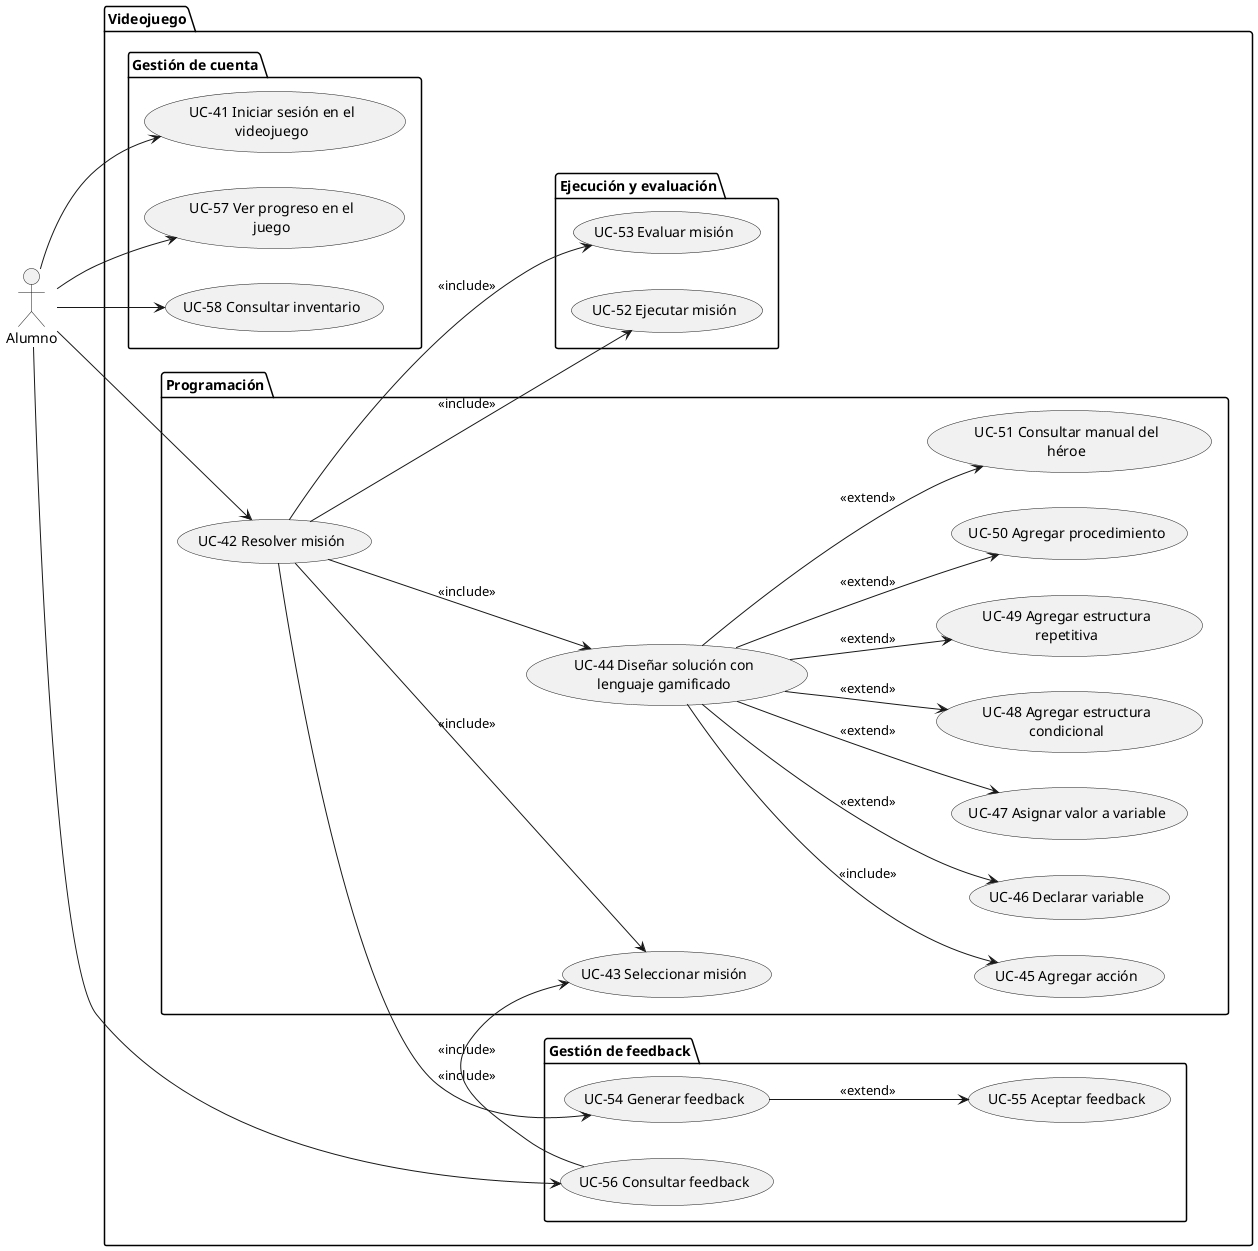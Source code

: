@startuml DCU_VideojuegoExpandido
left to right direction

skinparam usecasePadding 15
skinparam actorPadding 15
skinparam wrapWidth 200

actor Alumno

package "Videojuego" {
  /'usecase "UC-41 Iniciar sesión en el videojuego" as UC41
  usecase "UC-42 Resolver misión" as UC42
  usecase "UC-43 Seleccionar misión" as UC43
  usecase "UC-44 Diseñar solución con lenguaje gamificado" as UC44
  usecase "UC-45 Agregar acción" as UC45
  usecase "UC-46 Declarar variable" as UC46
  usecase "UC-47 Asignar valor a variable" as UC47
  usecase "UC-48 Agregar estructura condicional" as UC48
  usecase "UC-49 Agregar estructura repetitiva" as UC49
  usecase "UC-50 Agregar procedimiento" as UC50
  usecase "UC-51 Consultar manual del héroe" as UC51
  usecase "UC-52 Ejecutar misión" as UC52
  usecase "UC-53 Evaluar misión" as UC53
  usecase "UC-54 Generar feedback" as UC54
  usecase "UC-55 Aceptar feedback" as UC55
  usecase "UC-56 Consultar feedback" as UC56
  usecase "UC-57 Ver progreso en el juego" as UC57
  usecase "UC-58 Consultar inventario" as UC58'/

  package "Gestión de cuenta"{
    usecase "UC-41 Iniciar sesión en el videojuego" as UC41
    usecase "UC-57 Ver progreso en el juego" as UC57
    usecase "UC-58 Consultar inventario" as UC58
  }
  package "Ejecución y evaluación"{
    usecase "UC-52 Ejecutar misión" as UC52
    usecase "UC-53 Evaluar misión" as UC53
  }
  package "Gestión de feedback"{
    usecase "UC-54 Generar feedback" as UC54
    usecase "UC-55 Aceptar feedback" as UC55
    usecase "UC-56 Consultar feedback" as UC56
  }
  package "Programación"{
    usecase "UC-42 Resolver misión" as UC42
    usecase "UC-43 Seleccionar misión" as UC43
    usecase "UC-44 Diseñar solución con lenguaje gamificado" as UC44
    usecase "UC-45 Agregar acción" as UC45
    usecase "UC-46 Declarar variable" as UC46
    usecase "UC-47 Asignar valor a variable" as UC47
    usecase "UC-48 Agregar estructura condicional" as UC48
    usecase "UC-49 Agregar estructura repetitiva" as UC49
    usecase "UC-50 Agregar procedimiento" as UC50
    usecase "UC-51 Consultar manual del héroe" as UC51
  }
}

'Gestión de cuenta
Alumno --> UC41
Alumno --> UC57
Alumno --> UC58

'Programación
Alumno --> UC42
UC42 --> UC43 : <<include>>
UC42 --> UC44 : <<include>>
UC42 --> UC52 : <<include>>
  'Ejecución y evaluación
  UC42 --> UC53 : <<include>>
  UC42 --> UC54 : <<include>>
UC44 --> UC45 : <<include>>
UC44 --> UC46 : <<extend>>
UC44 --> UC47 : <<extend>>
UC44 --> UC48 : <<extend>>
UC44 --> UC49 : <<extend>>
UC44 --> UC50 : <<extend>>
UC44 --> UC51 : <<extend>>
  'Gestión de feedback
  Alumno --> UC56
  UC54 --> UC55 : <<extend>>
  UC56 --> UC43 : <<include>>

@enduml
